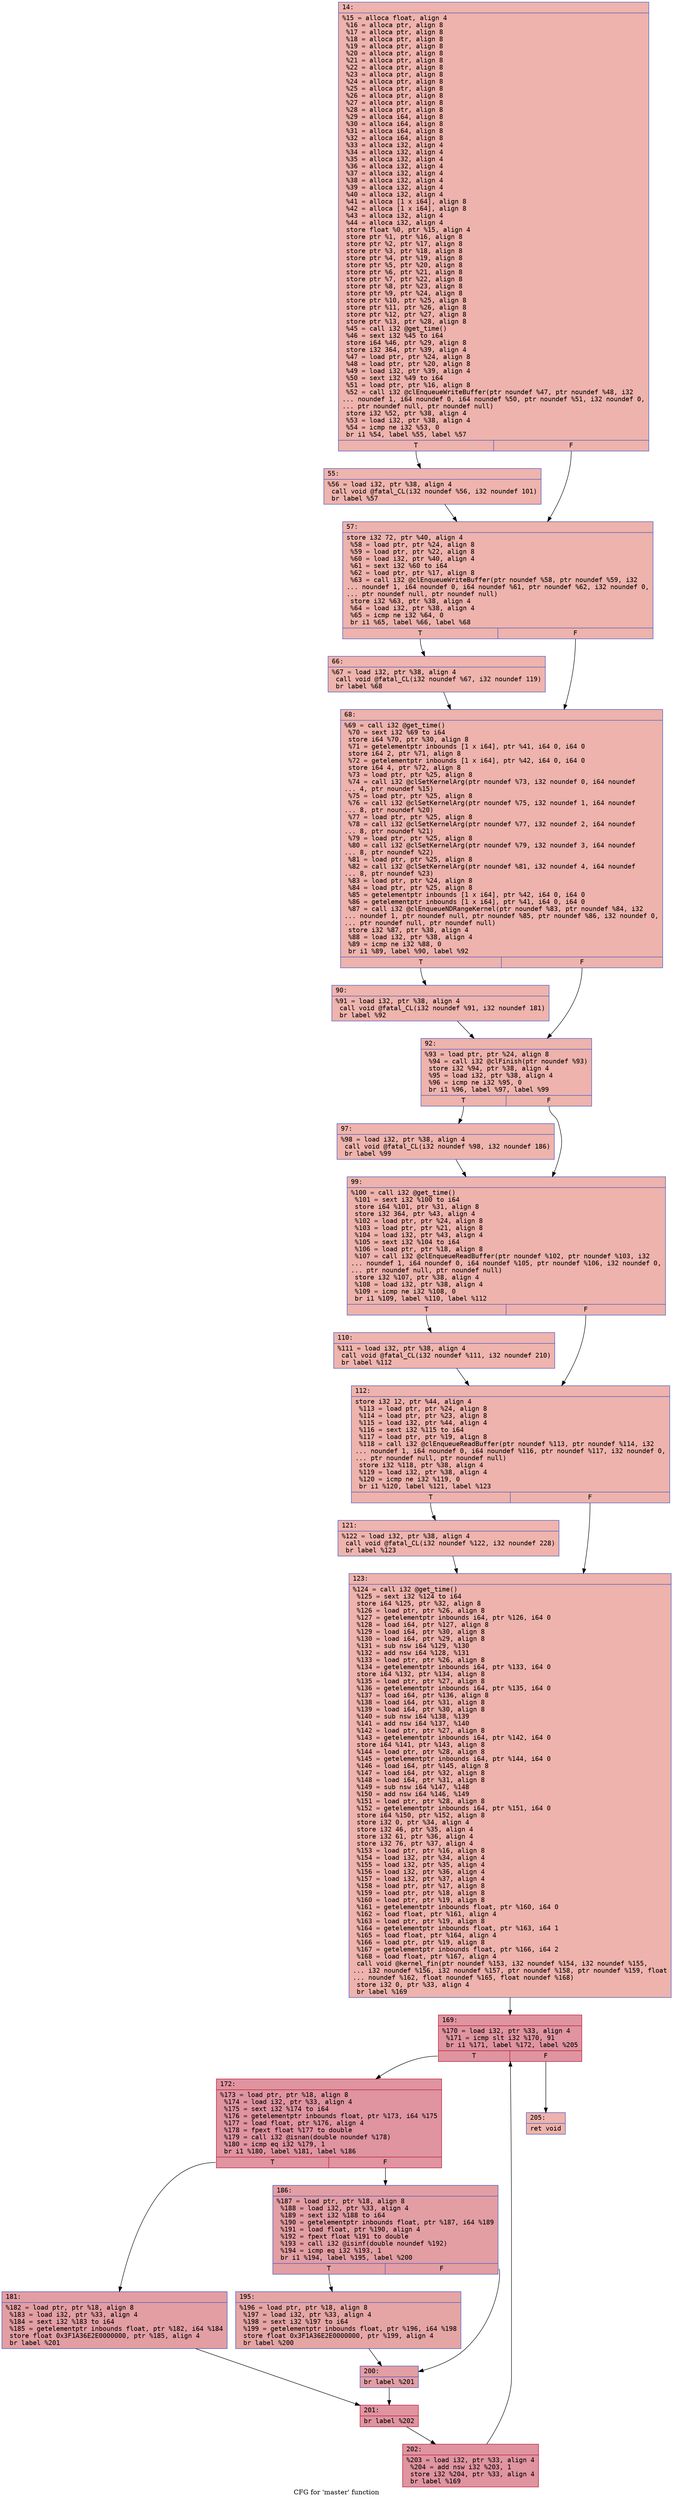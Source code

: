 digraph "CFG for 'master' function" {
	label="CFG for 'master' function";

	Node0x600000ca5fe0 [shape=record,color="#3d50c3ff", style=filled, fillcolor="#d6524470" fontname="Courier",label="{14:\l|  %15 = alloca float, align 4\l  %16 = alloca ptr, align 8\l  %17 = alloca ptr, align 8\l  %18 = alloca ptr, align 8\l  %19 = alloca ptr, align 8\l  %20 = alloca ptr, align 8\l  %21 = alloca ptr, align 8\l  %22 = alloca ptr, align 8\l  %23 = alloca ptr, align 8\l  %24 = alloca ptr, align 8\l  %25 = alloca ptr, align 8\l  %26 = alloca ptr, align 8\l  %27 = alloca ptr, align 8\l  %28 = alloca ptr, align 8\l  %29 = alloca i64, align 8\l  %30 = alloca i64, align 8\l  %31 = alloca i64, align 8\l  %32 = alloca i64, align 8\l  %33 = alloca i32, align 4\l  %34 = alloca i32, align 4\l  %35 = alloca i32, align 4\l  %36 = alloca i32, align 4\l  %37 = alloca i32, align 4\l  %38 = alloca i32, align 4\l  %39 = alloca i32, align 4\l  %40 = alloca i32, align 4\l  %41 = alloca [1 x i64], align 8\l  %42 = alloca [1 x i64], align 8\l  %43 = alloca i32, align 4\l  %44 = alloca i32, align 4\l  store float %0, ptr %15, align 4\l  store ptr %1, ptr %16, align 8\l  store ptr %2, ptr %17, align 8\l  store ptr %3, ptr %18, align 8\l  store ptr %4, ptr %19, align 8\l  store ptr %5, ptr %20, align 8\l  store ptr %6, ptr %21, align 8\l  store ptr %7, ptr %22, align 8\l  store ptr %8, ptr %23, align 8\l  store ptr %9, ptr %24, align 8\l  store ptr %10, ptr %25, align 8\l  store ptr %11, ptr %26, align 8\l  store ptr %12, ptr %27, align 8\l  store ptr %13, ptr %28, align 8\l  %45 = call i32 @get_time()\l  %46 = sext i32 %45 to i64\l  store i64 %46, ptr %29, align 8\l  store i32 364, ptr %39, align 4\l  %47 = load ptr, ptr %24, align 8\l  %48 = load ptr, ptr %20, align 8\l  %49 = load i32, ptr %39, align 4\l  %50 = sext i32 %49 to i64\l  %51 = load ptr, ptr %16, align 8\l  %52 = call i32 @clEnqueueWriteBuffer(ptr noundef %47, ptr noundef %48, i32\l... noundef 1, i64 noundef 0, i64 noundef %50, ptr noundef %51, i32 noundef 0,\l... ptr noundef null, ptr noundef null)\l  store i32 %52, ptr %38, align 4\l  %53 = load i32, ptr %38, align 4\l  %54 = icmp ne i32 %53, 0\l  br i1 %54, label %55, label %57\l|{<s0>T|<s1>F}}"];
	Node0x600000ca5fe0:s0 -> Node0x600000ca6030[tooltip="14 -> 55\nProbability 62.50%" ];
	Node0x600000ca5fe0:s1 -> Node0x600000ca6080[tooltip="14 -> 57\nProbability 37.50%" ];
	Node0x600000ca6030 [shape=record,color="#3d50c3ff", style=filled, fillcolor="#d8564670" fontname="Courier",label="{55:\l|  %56 = load i32, ptr %38, align 4\l  call void @fatal_CL(i32 noundef %56, i32 noundef 101)\l  br label %57\l}"];
	Node0x600000ca6030 -> Node0x600000ca6080[tooltip="55 -> 57\nProbability 100.00%" ];
	Node0x600000ca6080 [shape=record,color="#3d50c3ff", style=filled, fillcolor="#d6524470" fontname="Courier",label="{57:\l|  store i32 72, ptr %40, align 4\l  %58 = load ptr, ptr %24, align 8\l  %59 = load ptr, ptr %22, align 8\l  %60 = load i32, ptr %40, align 4\l  %61 = sext i32 %60 to i64\l  %62 = load ptr, ptr %17, align 8\l  %63 = call i32 @clEnqueueWriteBuffer(ptr noundef %58, ptr noundef %59, i32\l... noundef 1, i64 noundef 0, i64 noundef %61, ptr noundef %62, i32 noundef 0,\l... ptr noundef null, ptr noundef null)\l  store i32 %63, ptr %38, align 4\l  %64 = load i32, ptr %38, align 4\l  %65 = icmp ne i32 %64, 0\l  br i1 %65, label %66, label %68\l|{<s0>T|<s1>F}}"];
	Node0x600000ca6080:s0 -> Node0x600000ca60d0[tooltip="57 -> 66\nProbability 62.50%" ];
	Node0x600000ca6080:s1 -> Node0x600000ca6120[tooltip="57 -> 68\nProbability 37.50%" ];
	Node0x600000ca60d0 [shape=record,color="#3d50c3ff", style=filled, fillcolor="#d8564670" fontname="Courier",label="{66:\l|  %67 = load i32, ptr %38, align 4\l  call void @fatal_CL(i32 noundef %67, i32 noundef 119)\l  br label %68\l}"];
	Node0x600000ca60d0 -> Node0x600000ca6120[tooltip="66 -> 68\nProbability 100.00%" ];
	Node0x600000ca6120 [shape=record,color="#3d50c3ff", style=filled, fillcolor="#d6524470" fontname="Courier",label="{68:\l|  %69 = call i32 @get_time()\l  %70 = sext i32 %69 to i64\l  store i64 %70, ptr %30, align 8\l  %71 = getelementptr inbounds [1 x i64], ptr %41, i64 0, i64 0\l  store i64 2, ptr %71, align 8\l  %72 = getelementptr inbounds [1 x i64], ptr %42, i64 0, i64 0\l  store i64 4, ptr %72, align 8\l  %73 = load ptr, ptr %25, align 8\l  %74 = call i32 @clSetKernelArg(ptr noundef %73, i32 noundef 0, i64 noundef\l... 4, ptr noundef %15)\l  %75 = load ptr, ptr %25, align 8\l  %76 = call i32 @clSetKernelArg(ptr noundef %75, i32 noundef 1, i64 noundef\l... 8, ptr noundef %20)\l  %77 = load ptr, ptr %25, align 8\l  %78 = call i32 @clSetKernelArg(ptr noundef %77, i32 noundef 2, i64 noundef\l... 8, ptr noundef %21)\l  %79 = load ptr, ptr %25, align 8\l  %80 = call i32 @clSetKernelArg(ptr noundef %79, i32 noundef 3, i64 noundef\l... 8, ptr noundef %22)\l  %81 = load ptr, ptr %25, align 8\l  %82 = call i32 @clSetKernelArg(ptr noundef %81, i32 noundef 4, i64 noundef\l... 8, ptr noundef %23)\l  %83 = load ptr, ptr %24, align 8\l  %84 = load ptr, ptr %25, align 8\l  %85 = getelementptr inbounds [1 x i64], ptr %42, i64 0, i64 0\l  %86 = getelementptr inbounds [1 x i64], ptr %41, i64 0, i64 0\l  %87 = call i32 @clEnqueueNDRangeKernel(ptr noundef %83, ptr noundef %84, i32\l... noundef 1, ptr noundef null, ptr noundef %85, ptr noundef %86, i32 noundef 0,\l... ptr noundef null, ptr noundef null)\l  store i32 %87, ptr %38, align 4\l  %88 = load i32, ptr %38, align 4\l  %89 = icmp ne i32 %88, 0\l  br i1 %89, label %90, label %92\l|{<s0>T|<s1>F}}"];
	Node0x600000ca6120:s0 -> Node0x600000ca6170[tooltip="68 -> 90\nProbability 62.50%" ];
	Node0x600000ca6120:s1 -> Node0x600000ca61c0[tooltip="68 -> 92\nProbability 37.50%" ];
	Node0x600000ca6170 [shape=record,color="#3d50c3ff", style=filled, fillcolor="#d8564670" fontname="Courier",label="{90:\l|  %91 = load i32, ptr %38, align 4\l  call void @fatal_CL(i32 noundef %91, i32 noundef 181)\l  br label %92\l}"];
	Node0x600000ca6170 -> Node0x600000ca61c0[tooltip="90 -> 92\nProbability 100.00%" ];
	Node0x600000ca61c0 [shape=record,color="#3d50c3ff", style=filled, fillcolor="#d6524470" fontname="Courier",label="{92:\l|  %93 = load ptr, ptr %24, align 8\l  %94 = call i32 @clFinish(ptr noundef %93)\l  store i32 %94, ptr %38, align 4\l  %95 = load i32, ptr %38, align 4\l  %96 = icmp ne i32 %95, 0\l  br i1 %96, label %97, label %99\l|{<s0>T|<s1>F}}"];
	Node0x600000ca61c0:s0 -> Node0x600000ca6210[tooltip="92 -> 97\nProbability 62.50%" ];
	Node0x600000ca61c0:s1 -> Node0x600000ca6260[tooltip="92 -> 99\nProbability 37.50%" ];
	Node0x600000ca6210 [shape=record,color="#3d50c3ff", style=filled, fillcolor="#d8564670" fontname="Courier",label="{97:\l|  %98 = load i32, ptr %38, align 4\l  call void @fatal_CL(i32 noundef %98, i32 noundef 186)\l  br label %99\l}"];
	Node0x600000ca6210 -> Node0x600000ca6260[tooltip="97 -> 99\nProbability 100.00%" ];
	Node0x600000ca6260 [shape=record,color="#3d50c3ff", style=filled, fillcolor="#d6524470" fontname="Courier",label="{99:\l|  %100 = call i32 @get_time()\l  %101 = sext i32 %100 to i64\l  store i64 %101, ptr %31, align 8\l  store i32 364, ptr %43, align 4\l  %102 = load ptr, ptr %24, align 8\l  %103 = load ptr, ptr %21, align 8\l  %104 = load i32, ptr %43, align 4\l  %105 = sext i32 %104 to i64\l  %106 = load ptr, ptr %18, align 8\l  %107 = call i32 @clEnqueueReadBuffer(ptr noundef %102, ptr noundef %103, i32\l... noundef 1, i64 noundef 0, i64 noundef %105, ptr noundef %106, i32 noundef 0,\l... ptr noundef null, ptr noundef null)\l  store i32 %107, ptr %38, align 4\l  %108 = load i32, ptr %38, align 4\l  %109 = icmp ne i32 %108, 0\l  br i1 %109, label %110, label %112\l|{<s0>T|<s1>F}}"];
	Node0x600000ca6260:s0 -> Node0x600000ca62b0[tooltip="99 -> 110\nProbability 62.50%" ];
	Node0x600000ca6260:s1 -> Node0x600000ca6300[tooltip="99 -> 112\nProbability 37.50%" ];
	Node0x600000ca62b0 [shape=record,color="#3d50c3ff", style=filled, fillcolor="#d8564670" fontname="Courier",label="{110:\l|  %111 = load i32, ptr %38, align 4\l  call void @fatal_CL(i32 noundef %111, i32 noundef 210)\l  br label %112\l}"];
	Node0x600000ca62b0 -> Node0x600000ca6300[tooltip="110 -> 112\nProbability 100.00%" ];
	Node0x600000ca6300 [shape=record,color="#3d50c3ff", style=filled, fillcolor="#d6524470" fontname="Courier",label="{112:\l|  store i32 12, ptr %44, align 4\l  %113 = load ptr, ptr %24, align 8\l  %114 = load ptr, ptr %23, align 8\l  %115 = load i32, ptr %44, align 4\l  %116 = sext i32 %115 to i64\l  %117 = load ptr, ptr %19, align 8\l  %118 = call i32 @clEnqueueReadBuffer(ptr noundef %113, ptr noundef %114, i32\l... noundef 1, i64 noundef 0, i64 noundef %116, ptr noundef %117, i32 noundef 0,\l... ptr noundef null, ptr noundef null)\l  store i32 %118, ptr %38, align 4\l  %119 = load i32, ptr %38, align 4\l  %120 = icmp ne i32 %119, 0\l  br i1 %120, label %121, label %123\l|{<s0>T|<s1>F}}"];
	Node0x600000ca6300:s0 -> Node0x600000ca6350[tooltip="112 -> 121\nProbability 62.50%" ];
	Node0x600000ca6300:s1 -> Node0x600000ca63a0[tooltip="112 -> 123\nProbability 37.50%" ];
	Node0x600000ca6350 [shape=record,color="#3d50c3ff", style=filled, fillcolor="#d8564670" fontname="Courier",label="{121:\l|  %122 = load i32, ptr %38, align 4\l  call void @fatal_CL(i32 noundef %122, i32 noundef 228)\l  br label %123\l}"];
	Node0x600000ca6350 -> Node0x600000ca63a0[tooltip="121 -> 123\nProbability 100.00%" ];
	Node0x600000ca63a0 [shape=record,color="#3d50c3ff", style=filled, fillcolor="#d6524470" fontname="Courier",label="{123:\l|  %124 = call i32 @get_time()\l  %125 = sext i32 %124 to i64\l  store i64 %125, ptr %32, align 8\l  %126 = load ptr, ptr %26, align 8\l  %127 = getelementptr inbounds i64, ptr %126, i64 0\l  %128 = load i64, ptr %127, align 8\l  %129 = load i64, ptr %30, align 8\l  %130 = load i64, ptr %29, align 8\l  %131 = sub nsw i64 %129, %130\l  %132 = add nsw i64 %128, %131\l  %133 = load ptr, ptr %26, align 8\l  %134 = getelementptr inbounds i64, ptr %133, i64 0\l  store i64 %132, ptr %134, align 8\l  %135 = load ptr, ptr %27, align 8\l  %136 = getelementptr inbounds i64, ptr %135, i64 0\l  %137 = load i64, ptr %136, align 8\l  %138 = load i64, ptr %31, align 8\l  %139 = load i64, ptr %30, align 8\l  %140 = sub nsw i64 %138, %139\l  %141 = add nsw i64 %137, %140\l  %142 = load ptr, ptr %27, align 8\l  %143 = getelementptr inbounds i64, ptr %142, i64 0\l  store i64 %141, ptr %143, align 8\l  %144 = load ptr, ptr %28, align 8\l  %145 = getelementptr inbounds i64, ptr %144, i64 0\l  %146 = load i64, ptr %145, align 8\l  %147 = load i64, ptr %32, align 8\l  %148 = load i64, ptr %31, align 8\l  %149 = sub nsw i64 %147, %148\l  %150 = add nsw i64 %146, %149\l  %151 = load ptr, ptr %28, align 8\l  %152 = getelementptr inbounds i64, ptr %151, i64 0\l  store i64 %150, ptr %152, align 8\l  store i32 0, ptr %34, align 4\l  store i32 46, ptr %35, align 4\l  store i32 61, ptr %36, align 4\l  store i32 76, ptr %37, align 4\l  %153 = load ptr, ptr %16, align 8\l  %154 = load i32, ptr %34, align 4\l  %155 = load i32, ptr %35, align 4\l  %156 = load i32, ptr %36, align 4\l  %157 = load i32, ptr %37, align 4\l  %158 = load ptr, ptr %17, align 8\l  %159 = load ptr, ptr %18, align 8\l  %160 = load ptr, ptr %19, align 8\l  %161 = getelementptr inbounds float, ptr %160, i64 0\l  %162 = load float, ptr %161, align 4\l  %163 = load ptr, ptr %19, align 8\l  %164 = getelementptr inbounds float, ptr %163, i64 1\l  %165 = load float, ptr %164, align 4\l  %166 = load ptr, ptr %19, align 8\l  %167 = getelementptr inbounds float, ptr %166, i64 2\l  %168 = load float, ptr %167, align 4\l  call void @kernel_fin(ptr noundef %153, i32 noundef %154, i32 noundef %155,\l... i32 noundef %156, i32 noundef %157, ptr noundef %158, ptr noundef %159, float\l... noundef %162, float noundef %165, float noundef %168)\l  store i32 0, ptr %33, align 4\l  br label %169\l}"];
	Node0x600000ca63a0 -> Node0x600000ca63f0[tooltip="123 -> 169\nProbability 100.00%" ];
	Node0x600000ca63f0 [shape=record,color="#b70d28ff", style=filled, fillcolor="#b70d2870" fontname="Courier",label="{169:\l|  %170 = load i32, ptr %33, align 4\l  %171 = icmp slt i32 %170, 91\l  br i1 %171, label %172, label %205\l|{<s0>T|<s1>F}}"];
	Node0x600000ca63f0:s0 -> Node0x600000ca6440[tooltip="169 -> 172\nProbability 96.88%" ];
	Node0x600000ca63f0:s1 -> Node0x600000ca6670[tooltip="169 -> 205\nProbability 3.12%" ];
	Node0x600000ca6440 [shape=record,color="#b70d28ff", style=filled, fillcolor="#b70d2870" fontname="Courier",label="{172:\l|  %173 = load ptr, ptr %18, align 8\l  %174 = load i32, ptr %33, align 4\l  %175 = sext i32 %174 to i64\l  %176 = getelementptr inbounds float, ptr %173, i64 %175\l  %177 = load float, ptr %176, align 4\l  %178 = fpext float %177 to double\l  %179 = call i32 @isnan(double noundef %178)\l  %180 = icmp eq i32 %179, 1\l  br i1 %180, label %181, label %186\l|{<s0>T|<s1>F}}"];
	Node0x600000ca6440:s0 -> Node0x600000ca6490[tooltip="172 -> 181\nProbability 50.00%" ];
	Node0x600000ca6440:s1 -> Node0x600000ca64e0[tooltip="172 -> 186\nProbability 50.00%" ];
	Node0x600000ca6490 [shape=record,color="#3d50c3ff", style=filled, fillcolor="#be242e70" fontname="Courier",label="{181:\l|  %182 = load ptr, ptr %18, align 8\l  %183 = load i32, ptr %33, align 4\l  %184 = sext i32 %183 to i64\l  %185 = getelementptr inbounds float, ptr %182, i64 %184\l  store float 0x3F1A36E2E0000000, ptr %185, align 4\l  br label %201\l}"];
	Node0x600000ca6490 -> Node0x600000ca65d0[tooltip="181 -> 201\nProbability 100.00%" ];
	Node0x600000ca64e0 [shape=record,color="#3d50c3ff", style=filled, fillcolor="#be242e70" fontname="Courier",label="{186:\l|  %187 = load ptr, ptr %18, align 8\l  %188 = load i32, ptr %33, align 4\l  %189 = sext i32 %188 to i64\l  %190 = getelementptr inbounds float, ptr %187, i64 %189\l  %191 = load float, ptr %190, align 4\l  %192 = fpext float %191 to double\l  %193 = call i32 @isinf(double noundef %192)\l  %194 = icmp eq i32 %193, 1\l  br i1 %194, label %195, label %200\l|{<s0>T|<s1>F}}"];
	Node0x600000ca64e0:s0 -> Node0x600000ca6530[tooltip="186 -> 195\nProbability 50.00%" ];
	Node0x600000ca64e0:s1 -> Node0x600000ca6580[tooltip="186 -> 200\nProbability 50.00%" ];
	Node0x600000ca6530 [shape=record,color="#3d50c3ff", style=filled, fillcolor="#c5333470" fontname="Courier",label="{195:\l|  %196 = load ptr, ptr %18, align 8\l  %197 = load i32, ptr %33, align 4\l  %198 = sext i32 %197 to i64\l  %199 = getelementptr inbounds float, ptr %196, i64 %198\l  store float 0x3F1A36E2E0000000, ptr %199, align 4\l  br label %200\l}"];
	Node0x600000ca6530 -> Node0x600000ca6580[tooltip="195 -> 200\nProbability 100.00%" ];
	Node0x600000ca6580 [shape=record,color="#3d50c3ff", style=filled, fillcolor="#be242e70" fontname="Courier",label="{200:\l|  br label %201\l}"];
	Node0x600000ca6580 -> Node0x600000ca65d0[tooltip="200 -> 201\nProbability 100.00%" ];
	Node0x600000ca65d0 [shape=record,color="#b70d28ff", style=filled, fillcolor="#b70d2870" fontname="Courier",label="{201:\l|  br label %202\l}"];
	Node0x600000ca65d0 -> Node0x600000ca6620[tooltip="201 -> 202\nProbability 100.00%" ];
	Node0x600000ca6620 [shape=record,color="#b70d28ff", style=filled, fillcolor="#b70d2870" fontname="Courier",label="{202:\l|  %203 = load i32, ptr %33, align 4\l  %204 = add nsw i32 %203, 1\l  store i32 %204, ptr %33, align 4\l  br label %169\l}"];
	Node0x600000ca6620 -> Node0x600000ca63f0[tooltip="202 -> 169\nProbability 100.00%" ];
	Node0x600000ca6670 [shape=record,color="#3d50c3ff", style=filled, fillcolor="#d6524470" fontname="Courier",label="{205:\l|  ret void\l}"];
}
